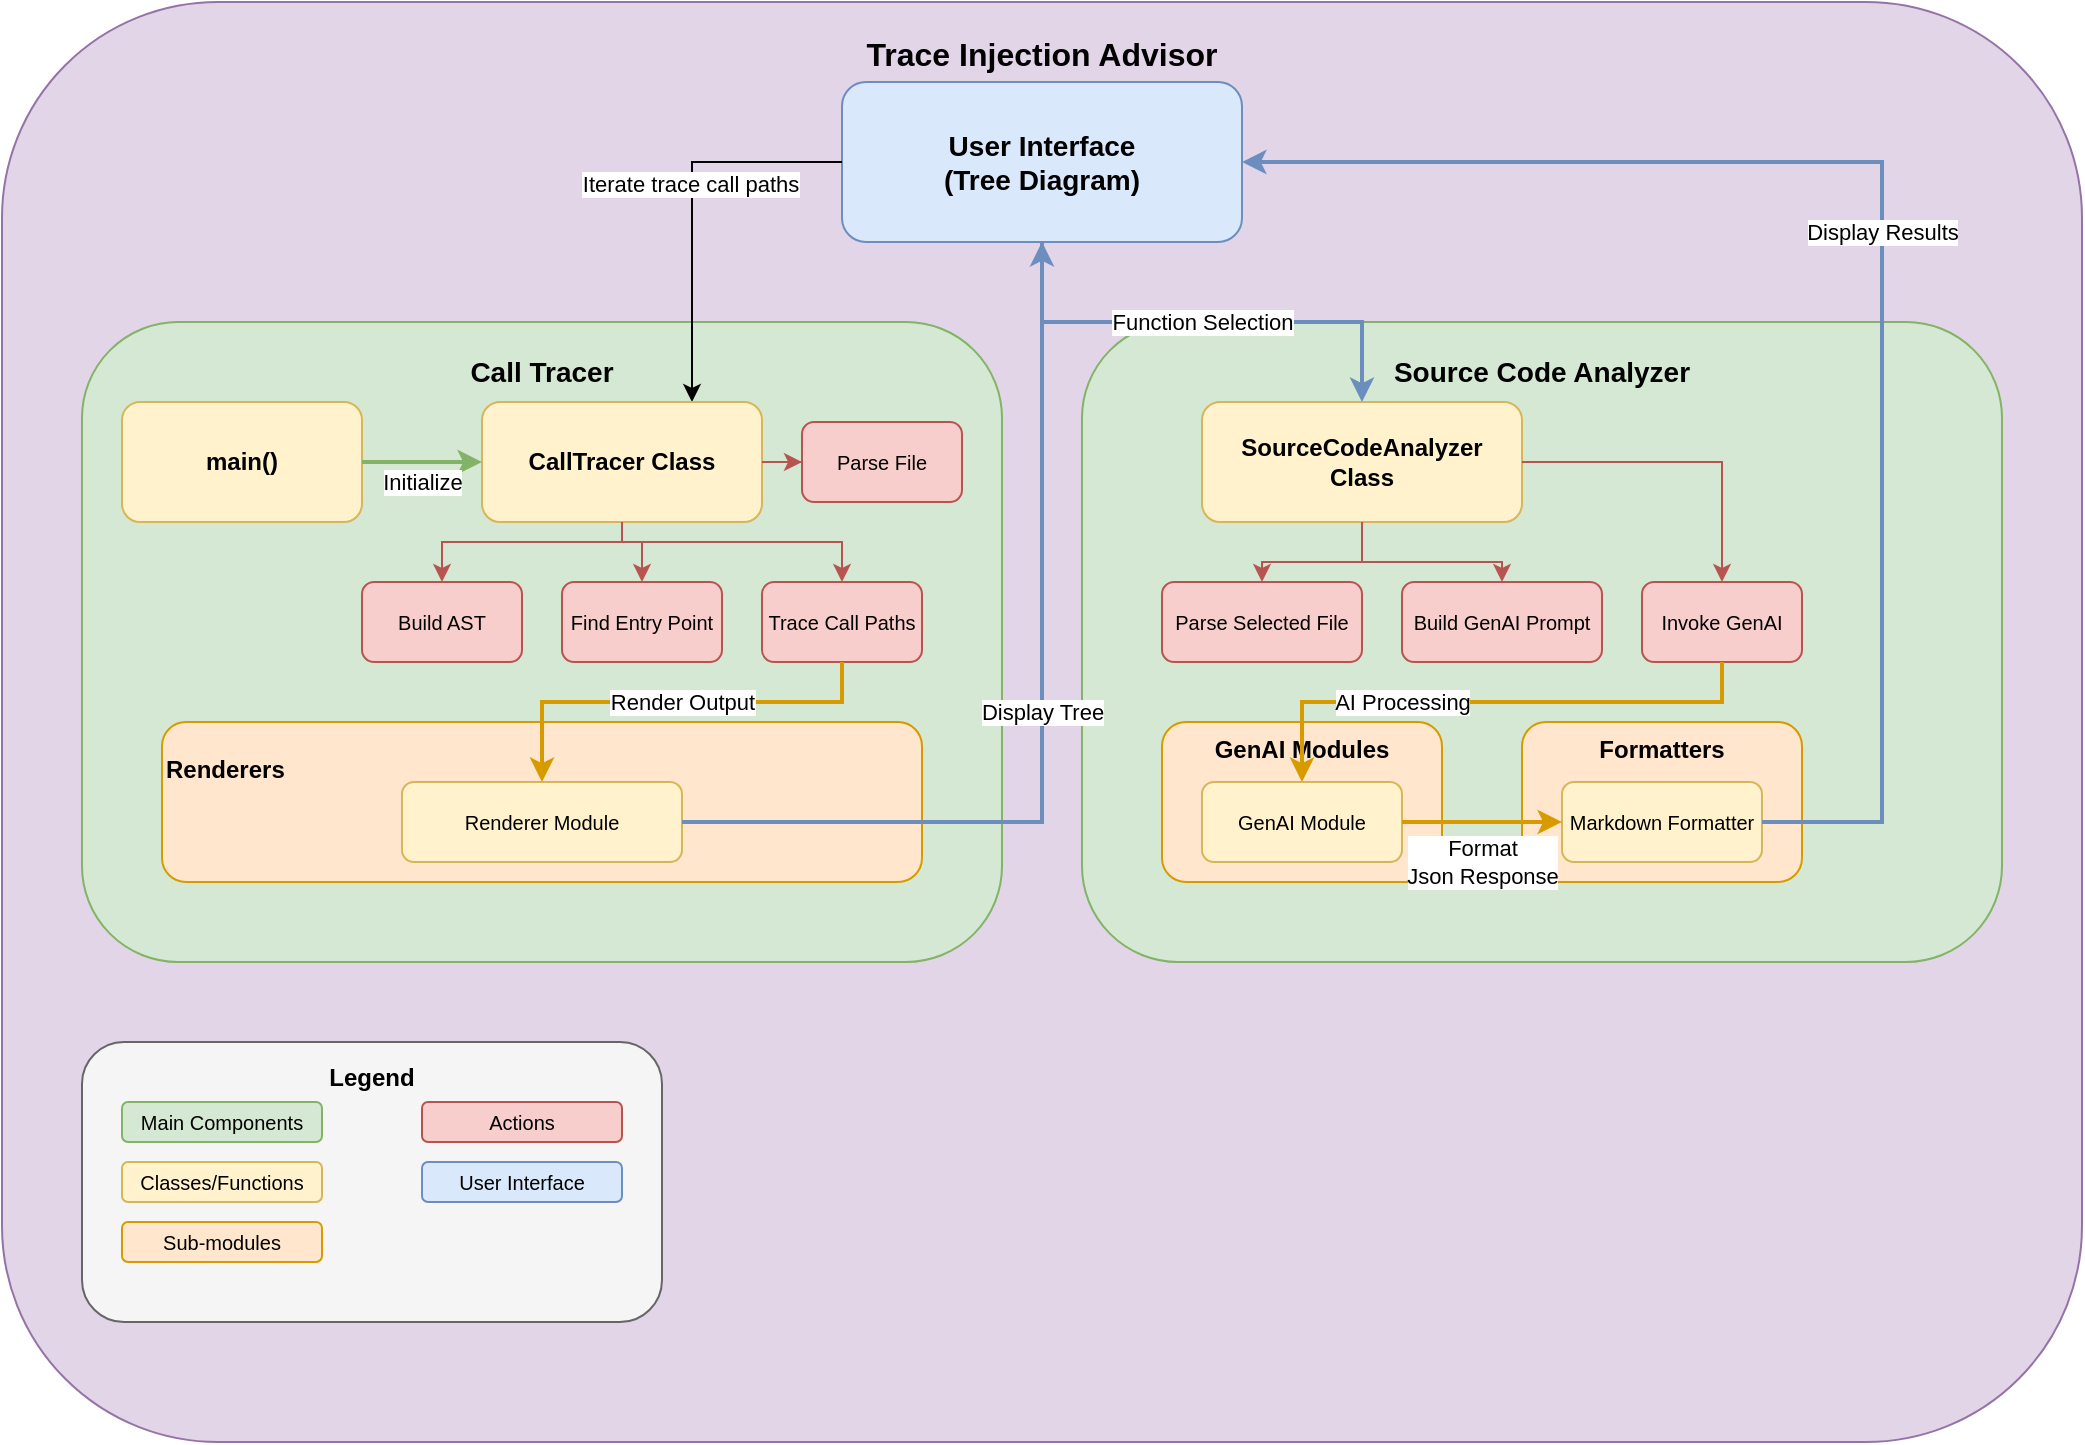 <mxfile version="27.0.9">
  <diagram name="Distributed Tracing Architecture" id="distributed-tracing">
    <mxGraphModel dx="1106" dy="691" grid="1" gridSize="10" guides="1" tooltips="1" connect="1" arrows="1" fold="1" page="1" pageScale="1" pageWidth="1200" pageHeight="800" math="0" shadow="0">
      <root>
        <mxCell id="0" />
        <mxCell id="1" parent="0" />
        <mxCell id="main-app" value="Trace Injection Advisor" style="rounded=1;whiteSpace=wrap;html=1;fillColor=#e1d5e7;strokeColor=#9673a6;fontSize=16;fontStyle=1;verticalAlign=top;spacingTop=10;" parent="1" vertex="1">
          <mxGeometry x="80" y="40" width="1040" height="720" as="geometry" />
        </mxCell>
        <mxCell id="user-interface" value="User Interface&#xa;(Tree Diagram)" style="rounded=1;whiteSpace=wrap;html=1;fillColor=#dae8fc;strokeColor=#6c8ebf;fontSize=14;fontStyle=1;" parent="1" vertex="1">
          <mxGeometry x="500" y="80" width="200" height="80" as="geometry" />
        </mxCell>
        <mxCell id="call-tracer-section" value="Call Tracer" style="rounded=1;whiteSpace=wrap;html=1;fillColor=#d5e8d4;strokeColor=#82b366;fontSize=14;fontStyle=1;verticalAlign=top;spacingTop=10;" parent="1" vertex="1">
          <mxGeometry x="120" y="200" width="460" height="320" as="geometry" />
        </mxCell>
        <mxCell id="_ySLYXuoBXfLbxMS13eO-1" style="edgeStyle=orthogonalEdgeStyle;rounded=0;orthogonalLoop=1;jettySize=auto;html=1;entryX=0.75;entryY=0;entryDx=0;entryDy=0;" edge="1" parent="1" source="user-interface" target="call-tracer-class">
          <mxGeometry relative="1" as="geometry" />
        </mxCell>
        <mxCell id="_ySLYXuoBXfLbxMS13eO-2" value="Iterate trace call paths" style="edgeLabel;html=1;align=center;verticalAlign=middle;resizable=0;points=[];" vertex="1" connectable="0" parent="_ySLYXuoBXfLbxMS13eO-1">
          <mxGeometry x="-0.118" y="-1" relative="1" as="geometry">
            <mxPoint as="offset" />
          </mxGeometry>
        </mxCell>
        <mxCell id="main-function" value="main()" style="rounded=1;whiteSpace=wrap;html=1;fillColor=#fff2cc;strokeColor=#d6b656;fontSize=12;fontStyle=1;" parent="1" vertex="1">
          <mxGeometry x="140" y="240" width="120" height="60" as="geometry" />
        </mxCell>
        <mxCell id="call-tracer-class" value="CallTracer Class" style="rounded=1;whiteSpace=wrap;html=1;fillColor=#fff2cc;strokeColor=#d6b656;fontSize=12;fontStyle=1;" parent="1" vertex="1">
          <mxGeometry x="320" y="240" width="140" height="60" as="geometry" />
        </mxCell>
        <mxCell id="parse-file" value="Parse File" style="rounded=1;whiteSpace=wrap;html=1;fillColor=#f8cecc;strokeColor=#b85450;fontSize=10;" parent="1" vertex="1">
          <mxGeometry x="480" y="250" width="80" height="40" as="geometry" />
        </mxCell>
        <mxCell id="build-ast" value="Build AST" style="rounded=1;whiteSpace=wrap;html=1;fillColor=#f8cecc;strokeColor=#b85450;fontSize=10;" parent="1" vertex="1">
          <mxGeometry x="260" y="330" width="80" height="40" as="geometry" />
        </mxCell>
        <mxCell id="find-entry" value="Find Entry Point" style="rounded=1;whiteSpace=wrap;html=1;fillColor=#f8cecc;strokeColor=#b85450;fontSize=10;" parent="1" vertex="1">
          <mxGeometry x="360" y="330" width="80" height="40" as="geometry" />
        </mxCell>
        <mxCell id="trace-calls" value="Trace Call Paths" style="rounded=1;whiteSpace=wrap;html=1;fillColor=#f8cecc;strokeColor=#b85450;fontSize=10;" parent="1" vertex="1">
          <mxGeometry x="460" y="330" width="80" height="40" as="geometry" />
        </mxCell>
        <mxCell id="renderers" value="Renderers" style="rounded=1;whiteSpace=wrap;html=1;fillColor=#ffe6cc;strokeColor=#d79b00;fontSize=12;fontStyle=1;verticalAlign=top;spacingTop=10;align=left;" parent="1" vertex="1">
          <mxGeometry x="160" y="400" width="380" height="80" as="geometry" />
        </mxCell>
        <mxCell id="renderer-module" value="Renderer Module" style="rounded=1;whiteSpace=wrap;html=1;fillColor=#fff2cc;strokeColor=#d6b656;fontSize=10;" parent="1" vertex="1">
          <mxGeometry x="280" y="430" width="140" height="40" as="geometry" />
        </mxCell>
        <mxCell id="source-analyzer-section" value="Source Code Analyzer" style="rounded=1;whiteSpace=wrap;html=1;fillColor=#d5e8d4;strokeColor=#82b366;fontSize=14;fontStyle=1;verticalAlign=top;spacingTop=10;" parent="1" vertex="1">
          <mxGeometry x="620" y="200" width="460" height="320" as="geometry" />
        </mxCell>
        <mxCell id="source-analyzer-class" value="SourceCodeAnalyzer&lt;div&gt;Class&lt;/div&gt;" style="rounded=1;whiteSpace=wrap;html=1;fillColor=#fff2cc;strokeColor=#d6b656;fontSize=12;fontStyle=1;" parent="1" vertex="1">
          <mxGeometry x="680" y="240" width="160" height="60" as="geometry" />
        </mxCell>
        <mxCell id="parse-selected" value="Parse Selected File" style="rounded=1;whiteSpace=wrap;html=1;fillColor=#f8cecc;strokeColor=#b85450;fontSize=10;" parent="1" vertex="1">
          <mxGeometry x="660" y="330" width="100" height="40" as="geometry" />
        </mxCell>
        <mxCell id="build-prompt" value="Build GenAI Prompt" style="rounded=1;whiteSpace=wrap;html=1;fillColor=#f8cecc;strokeColor=#b85450;fontSize=10;" parent="1" vertex="1">
          <mxGeometry x="780" y="330" width="100" height="40" as="geometry" />
        </mxCell>
        <mxCell id="invoke-genai" value="Invoke GenAI" style="rounded=1;whiteSpace=wrap;html=1;fillColor=#f8cecc;strokeColor=#b85450;fontSize=10;" parent="1" vertex="1">
          <mxGeometry x="900" y="330" width="80" height="40" as="geometry" />
        </mxCell>
        <mxCell id="genai-modules" value="GenAI Modules" style="rounded=1;whiteSpace=wrap;html=1;fillColor=#ffe6cc;strokeColor=#d79b00;fontSize=12;fontStyle=1;verticalAlign=top;spacingTop=0;align=center;" parent="1" vertex="1">
          <mxGeometry x="660" y="400" width="140" height="80" as="geometry" />
        </mxCell>
        <mxCell id="genai-module" value="GenAI Module" style="rounded=1;whiteSpace=wrap;html=1;fillColor=#fff2cc;strokeColor=#d6b656;fontSize=10;" parent="1" vertex="1">
          <mxGeometry x="680" y="430" width="100" height="40" as="geometry" />
        </mxCell>
        <mxCell id="formatters" value="Formatters" style="rounded=1;whiteSpace=wrap;html=1;fillColor=#ffe6cc;strokeColor=#d79b00;fontSize=12;fontStyle=1;verticalAlign=top;spacingTop=0;" parent="1" vertex="1">
          <mxGeometry x="840" y="400" width="140" height="80" as="geometry" />
        </mxCell>
        <mxCell id="formatter-module" value="Markdown Formatter" style="rounded=1;whiteSpace=wrap;html=1;fillColor=#fff2cc;strokeColor=#d6b656;fontSize=10;" parent="1" vertex="1">
          <mxGeometry x="860" y="430" width="100" height="40" as="geometry" />
        </mxCell>
        <mxCell id="main-to-class" value="Initialize" style="edgeStyle=orthogonalEdgeStyle;rounded=0;orthogonalLoop=1;jettySize=auto;html=1;strokeColor=#82b366;strokeWidth=2;" parent="1" source="main-function" target="call-tracer-class" edge="1">
          <mxGeometry y="-10" relative="1" as="geometry">
            <mxPoint as="offset" />
          </mxGeometry>
        </mxCell>
        <mxCell id="class-to-parse" value="" style="edgeStyle=orthogonalEdgeStyle;rounded=0;orthogonalLoop=1;jettySize=auto;html=1;strokeColor=#b85450;strokeWidth=1;" parent="1" source="call-tracer-class" target="parse-file" edge="1">
          <mxGeometry relative="1" as="geometry" />
        </mxCell>
        <mxCell id="class-to-ast" value="" style="edgeStyle=orthogonalEdgeStyle;rounded=0;orthogonalLoop=1;jettySize=auto;html=1;strokeColor=#b85450;strokeWidth=1;" parent="1" source="call-tracer-class" target="build-ast" edge="1">
          <mxGeometry relative="1" as="geometry">
            <Array as="points">
              <mxPoint x="390" y="310" />
              <mxPoint x="300" y="310" />
            </Array>
          </mxGeometry>
        </mxCell>
        <mxCell id="class-to-find" value="" style="edgeStyle=orthogonalEdgeStyle;rounded=0;orthogonalLoop=1;jettySize=auto;html=1;strokeColor=#b85450;strokeWidth=1;" parent="1" source="call-tracer-class" target="find-entry" edge="1">
          <mxGeometry relative="1" as="geometry">
            <Array as="points">
              <mxPoint x="390" y="310" />
              <mxPoint x="400" y="310" />
            </Array>
          </mxGeometry>
        </mxCell>
        <mxCell id="class-to-trace" value="" style="edgeStyle=orthogonalEdgeStyle;rounded=0;orthogonalLoop=1;jettySize=auto;html=1;strokeColor=#b85450;strokeWidth=1;" parent="1" source="call-tracer-class" target="trace-calls" edge="1">
          <mxGeometry relative="1" as="geometry">
            <Array as="points">
              <mxPoint x="390" y="310" />
              <mxPoint x="500" y="310" />
            </Array>
          </mxGeometry>
        </mxCell>
        <mxCell id="trace-to-renderer" value="Render Output" style="edgeStyle=orthogonalEdgeStyle;rounded=0;orthogonalLoop=1;jettySize=auto;html=1;strokeColor=#d79b00;strokeWidth=2;" parent="1" source="trace-calls" target="renderer-module" edge="1">
          <mxGeometry x="-0.048" relative="1" as="geometry">
            <Array as="points">
              <mxPoint x="500" y="390" />
              <mxPoint x="350" y="390" />
            </Array>
            <mxPoint as="offset" />
          </mxGeometry>
        </mxCell>
        <mxCell id="renderer-to-ui" value="Display Tree" style="edgeStyle=orthogonalEdgeStyle;rounded=0;orthogonalLoop=1;jettySize=auto;html=1;strokeColor=#6c8ebf;strokeWidth=2;" parent="1" source="renderer-module" target="user-interface" edge="1">
          <mxGeometry relative="1" as="geometry" />
        </mxCell>
        <mxCell id="ui-to-analyzer" value="Function Selection" style="edgeStyle=orthogonalEdgeStyle;rounded=0;orthogonalLoop=1;jettySize=auto;html=1;strokeColor=#6c8ebf;strokeWidth=2;" parent="1" source="user-interface" target="source-analyzer-class" edge="1">
          <mxGeometry relative="1" as="geometry" />
        </mxCell>
        <mxCell id="analyzer-to-parse" value="" style="edgeStyle=orthogonalEdgeStyle;rounded=0;orthogonalLoop=1;jettySize=auto;html=1;strokeColor=#b85450;strokeWidth=1;" parent="1" source="source-analyzer-class" target="parse-selected" edge="1">
          <mxGeometry relative="1" as="geometry" />
        </mxCell>
        <mxCell id="analyzer-to-prompt" value="" style="edgeStyle=orthogonalEdgeStyle;rounded=0;orthogonalLoop=1;jettySize=auto;html=1;strokeColor=#b85450;strokeWidth=1;" parent="1" source="source-analyzer-class" target="build-prompt" edge="1">
          <mxGeometry relative="1" as="geometry" />
        </mxCell>
        <mxCell id="analyzer-to-genai" value="" style="edgeStyle=orthogonalEdgeStyle;rounded=0;orthogonalLoop=1;jettySize=auto;html=1;strokeColor=#b85450;strokeWidth=1;" parent="1" source="source-analyzer-class" target="invoke-genai" edge="1">
          <mxGeometry relative="1" as="geometry" />
        </mxCell>
        <mxCell id="genai-to-module" value="AI Processing" style="edgeStyle=orthogonalEdgeStyle;rounded=0;orthogonalLoop=1;jettySize=auto;html=1;strokeColor=#d79b00;strokeWidth=2;" parent="1" source="invoke-genai" target="genai-module" edge="1">
          <mxGeometry x="0.333" relative="1" as="geometry">
            <Array as="points">
              <mxPoint x="940" y="390" />
              <mxPoint x="730" y="390" />
            </Array>
            <mxPoint as="offset" />
          </mxGeometry>
        </mxCell>
        <mxCell id="genai-to-formatter" value="Format&lt;div&gt;Json Response&lt;/div&gt;" style="edgeStyle=orthogonalEdgeStyle;rounded=0;orthogonalLoop=1;jettySize=auto;html=1;strokeColor=#d79b00;strokeWidth=2;" parent="1" source="genai-module" target="formatter-module" edge="1">
          <mxGeometry y="-20" relative="1" as="geometry">
            <mxPoint as="offset" />
          </mxGeometry>
        </mxCell>
        <mxCell id="result-to-ui" value="Display Results" style="edgeStyle=orthogonalEdgeStyle;rounded=0;orthogonalLoop=1;jettySize=auto;html=1;strokeColor=#6c8ebf;strokeWidth=2;" parent="1" source="formatter-module" target="user-interface" edge="1">
          <mxGeometry relative="1" as="geometry">
            <Array as="points">
              <mxPoint x="1020" y="450" />
              <mxPoint x="1020" y="120" />
            </Array>
          </mxGeometry>
        </mxCell>
        <mxCell id="legend" value="Legend" style="rounded=1;whiteSpace=wrap;html=1;fillColor=#f5f5f5;strokeColor=#666666;fontSize=12;fontStyle=1;verticalAlign=top;spacingTop=4;" parent="1" vertex="1">
          <mxGeometry x="120" y="560" width="290" height="140" as="geometry" />
        </mxCell>
        <mxCell id="legend-main" value="Main Components" style="rounded=1;whiteSpace=wrap;html=1;fillColor=#d5e8d4;strokeColor=#82b366;fontSize=10;" parent="1" vertex="1">
          <mxGeometry x="140" y="590" width="100" height="20" as="geometry" />
        </mxCell>
        <mxCell id="legend-class" value="Classes/Functions" style="rounded=1;whiteSpace=wrap;html=1;fillColor=#fff2cc;strokeColor=#d6b656;fontSize=10;" parent="1" vertex="1">
          <mxGeometry x="140" y="620" width="100" height="20" as="geometry" />
        </mxCell>
        <mxCell id="legend-sub" value="Sub-modules" style="rounded=1;whiteSpace=wrap;html=1;fillColor=#ffe6cc;strokeColor=#d79b00;fontSize=10;" parent="1" vertex="1">
          <mxGeometry x="140" y="650" width="100" height="20" as="geometry" />
        </mxCell>
        <mxCell id="legend-ui" value="User Interface" style="rounded=1;whiteSpace=wrap;html=1;fillColor=#dae8fc;strokeColor=#6c8ebf;fontSize=10;" parent="1" vertex="1">
          <mxGeometry x="290" y="620" width="100" height="20" as="geometry" />
        </mxCell>
        <mxCell id="_ySLYXuoBXfLbxMS13eO-3" value="Actions" style="rounded=1;whiteSpace=wrap;html=1;fillColor=#f8cecc;strokeColor=#b85450;fontSize=10;" vertex="1" parent="1">
          <mxGeometry x="290" y="590" width="100" height="20" as="geometry" />
        </mxCell>
      </root>
    </mxGraphModel>
  </diagram>
</mxfile>
